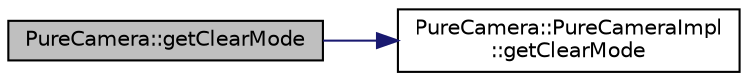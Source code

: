 digraph "PureCamera::getClearMode"
{
 // LATEX_PDF_SIZE
  edge [fontname="Helvetica",fontsize="10",labelfontname="Helvetica",labelfontsize="10"];
  node [fontname="Helvetica",fontsize="10",shape=record];
  rankdir="LR";
  Node1 [label="PureCamera::getClearMode",height=0.2,width=0.4,color="black", fillcolor="grey75", style="filled", fontcolor="black",tooltip="Gets clear mode."];
  Node1 -> Node2 [color="midnightblue",fontsize="10",style="solid",fontname="Helvetica"];
  Node2 [label="PureCamera::PureCameraImpl\l::getClearMode",height=0.2,width=0.4,color="black", fillcolor="white", style="filled",URL="$class_pure_camera_1_1_pure_camera_impl.html#a07cdbc8e27b357617e3b20cba3bb2517",tooltip=" "];
}

